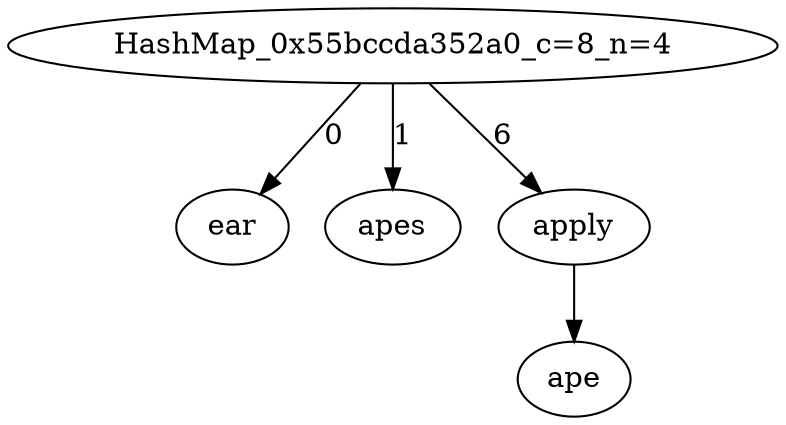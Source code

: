 digraph OurHashMap {
"HashMap_0x55bccda352a0_c=8_n=4"
"HashMap_0x55bccda352a0_c=8_n=4" -> {"ear"} [label="0"]
"HashMap_0x55bccda352a0_c=8_n=4" -> {"apes"} [label="1"]
"HashMap_0x55bccda352a0_c=8_n=4" -> {"apply"} [label="6"]
"apply" -> {"ape"}
}
